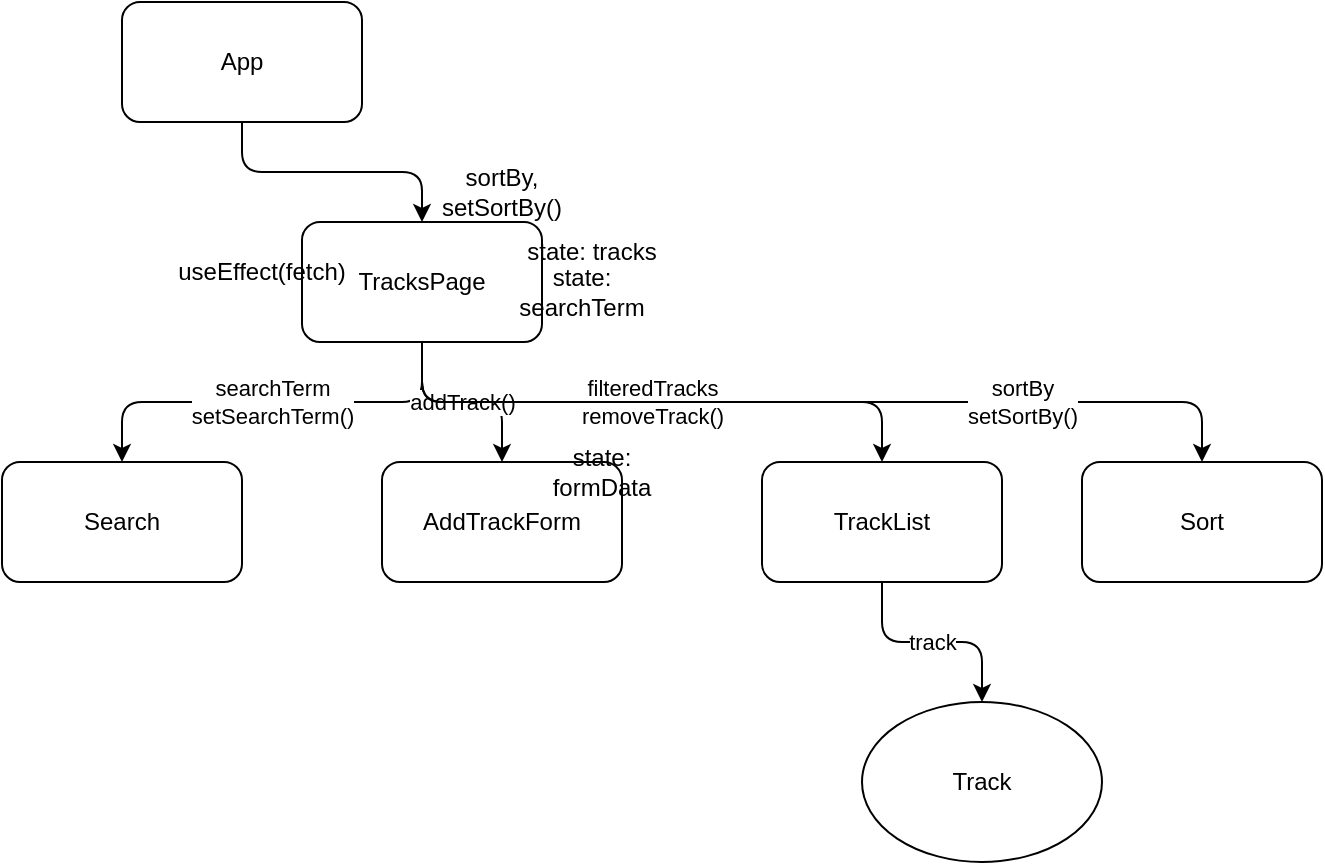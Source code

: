 <mxfile>
    <diagram id="pr_u1Ws2rMoA0VgULuB6" name="Page-1">
        <mxGraphModel dx="617" dy="532" grid="1" gridSize="10" guides="1" tooltips="1" connect="1" arrows="1" fold="1" page="1" pageScale="1" pageWidth="850" pageHeight="1100" math="0" shadow="0">
            <root>
                <mxCell id="0"/>
                <mxCell id="1" parent="0"/>
                <mxCell id="8" style="edgeStyle=orthogonalEdgeStyle;html=1;exitX=0.5;exitY=1;exitDx=0;exitDy=0;entryX=0.5;entryY=0;entryDx=0;entryDy=0;" parent="1" source="2" target="3" edge="1">
                    <mxGeometry relative="1" as="geometry"/>
                </mxCell>
                <mxCell id="2" value="App" style="rounded=1;whiteSpace=wrap;html=1;" parent="1" vertex="1">
                    <mxGeometry x="130" y="50" width="120" height="60" as="geometry"/>
                </mxCell>
                <mxCell id="9" value="searchTerm&lt;br&gt;setSearchTerm()" style="edgeStyle=orthogonalEdgeStyle;html=1;exitX=0.5;exitY=1;exitDx=0;exitDy=0;entryX=0.5;entryY=0;entryDx=0;entryDy=0;" parent="1" source="3" target="4" edge="1">
                    <mxGeometry relative="1" as="geometry"/>
                </mxCell>
                <mxCell id="10" value="addTrack()" style="edgeStyle=orthogonalEdgeStyle;html=1;exitX=0.5;exitY=1;exitDx=0;exitDy=0;" parent="1" source="3" target="5" edge="1">
                    <mxGeometry relative="1" as="geometry"/>
                </mxCell>
                <mxCell id="11" value="filteredTracks&lt;br&gt;removeTrack()" style="edgeStyle=orthogonalEdgeStyle;html=1;exitX=0.5;exitY=1;exitDx=0;exitDy=0;" parent="1" source="3" target="6" edge="1">
                    <mxGeometry relative="1" as="geometry"/>
                </mxCell>
                <mxCell id="20" value="sortBy&lt;br&gt;setSortBy()" style="edgeStyle=orthogonalEdgeStyle;html=1;exitX=0.5;exitY=1;exitDx=0;exitDy=0;" edge="1" parent="1" source="3" target="17">
                    <mxGeometry x="0.467" relative="1" as="geometry">
                        <mxPoint as="offset"/>
                    </mxGeometry>
                </mxCell>
                <mxCell id="3" value="TracksPage" style="rounded=1;whiteSpace=wrap;html=1;" parent="1" vertex="1">
                    <mxGeometry x="220" y="160" width="120" height="60" as="geometry"/>
                </mxCell>
                <mxCell id="4" value="Search" style="rounded=1;whiteSpace=wrap;html=1;" parent="1" vertex="1">
                    <mxGeometry x="70" y="280" width="120" height="60" as="geometry"/>
                </mxCell>
                <mxCell id="5" value="AddTrackForm" style="rounded=1;whiteSpace=wrap;html=1;" parent="1" vertex="1">
                    <mxGeometry x="260" y="280" width="120" height="60" as="geometry"/>
                </mxCell>
                <mxCell id="12" value="track" style="edgeStyle=orthogonalEdgeStyle;html=1;exitX=0.5;exitY=1;exitDx=0;exitDy=0;entryX=0.5;entryY=0;entryDx=0;entryDy=0;" parent="1" source="6" target="7" edge="1">
                    <mxGeometry relative="1" as="geometry"/>
                </mxCell>
                <mxCell id="6" value="TrackList" style="rounded=1;whiteSpace=wrap;html=1;" parent="1" vertex="1">
                    <mxGeometry x="450" y="280" width="120" height="60" as="geometry"/>
                </mxCell>
                <mxCell id="7" value="Track" style="ellipse;whiteSpace=wrap;html=1;" parent="1" vertex="1">
                    <mxGeometry x="500" y="400" width="120" height="80" as="geometry"/>
                </mxCell>
                <mxCell id="13" value="state: tracks" style="text;html=1;strokeColor=none;fillColor=none;align=center;verticalAlign=middle;whiteSpace=wrap;rounded=0;" parent="1" vertex="1">
                    <mxGeometry x="310" y="160" width="110" height="30" as="geometry"/>
                </mxCell>
                <mxCell id="14" value="state: searchTerm" style="text;html=1;strokeColor=none;fillColor=none;align=center;verticalAlign=middle;whiteSpace=wrap;rounded=0;" parent="1" vertex="1">
                    <mxGeometry x="330" y="180" width="60" height="30" as="geometry"/>
                </mxCell>
                <mxCell id="15" value="useEffect(fetch)" style="text;html=1;strokeColor=none;fillColor=none;align=center;verticalAlign=middle;whiteSpace=wrap;rounded=0;" parent="1" vertex="1">
                    <mxGeometry x="170" y="170" width="60" height="30" as="geometry"/>
                </mxCell>
                <mxCell id="16" value="state: formData" style="text;html=1;strokeColor=none;fillColor=none;align=center;verticalAlign=middle;whiteSpace=wrap;rounded=0;" parent="1" vertex="1">
                    <mxGeometry x="340" y="270" width="60" height="30" as="geometry"/>
                </mxCell>
                <mxCell id="17" value="Sort" style="rounded=1;whiteSpace=wrap;html=1;" vertex="1" parent="1">
                    <mxGeometry x="610" y="280" width="120" height="60" as="geometry"/>
                </mxCell>
                <mxCell id="18" value="sortBy, setSortBy()" style="text;html=1;strokeColor=none;fillColor=none;align=center;verticalAlign=middle;whiteSpace=wrap;rounded=0;" vertex="1" parent="1">
                    <mxGeometry x="290" y="130" width="60" height="30" as="geometry"/>
                </mxCell>
            </root>
        </mxGraphModel>
    </diagram>
</mxfile>